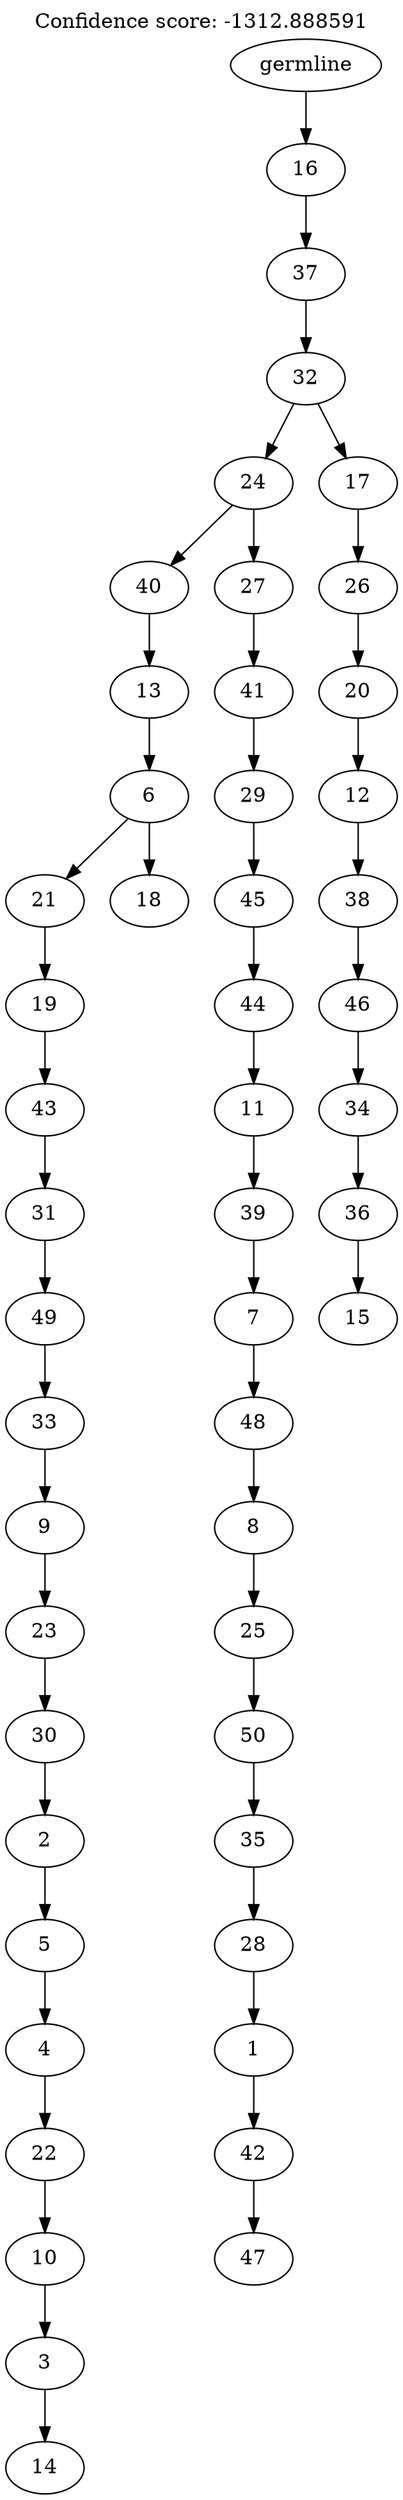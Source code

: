 digraph g {
	"49" -> "50";
	"50" [label="14"];
	"48" -> "49";
	"49" [label="3"];
	"47" -> "48";
	"48" [label="10"];
	"46" -> "47";
	"47" [label="22"];
	"45" -> "46";
	"46" [label="4"];
	"44" -> "45";
	"45" [label="5"];
	"43" -> "44";
	"44" [label="2"];
	"42" -> "43";
	"43" [label="30"];
	"41" -> "42";
	"42" [label="23"];
	"40" -> "41";
	"41" [label="9"];
	"39" -> "40";
	"40" [label="33"];
	"38" -> "39";
	"39" [label="49"];
	"37" -> "38";
	"38" [label="31"];
	"36" -> "37";
	"37" [label="43"];
	"35" -> "36";
	"36" [label="19"];
	"33" -> "34";
	"34" [label="18"];
	"33" -> "35";
	"35" [label="21"];
	"32" -> "33";
	"33" [label="6"];
	"31" -> "32";
	"32" [label="13"];
	"29" -> "30";
	"30" [label="47"];
	"28" -> "29";
	"29" [label="42"];
	"27" -> "28";
	"28" [label="1"];
	"26" -> "27";
	"27" [label="28"];
	"25" -> "26";
	"26" [label="35"];
	"24" -> "25";
	"25" [label="50"];
	"23" -> "24";
	"24" [label="25"];
	"22" -> "23";
	"23" [label="8"];
	"21" -> "22";
	"22" [label="48"];
	"20" -> "21";
	"21" [label="7"];
	"19" -> "20";
	"20" [label="39"];
	"18" -> "19";
	"19" [label="11"];
	"17" -> "18";
	"18" [label="44"];
	"16" -> "17";
	"17" [label="45"];
	"15" -> "16";
	"16" [label="29"];
	"14" -> "15";
	"15" [label="41"];
	"13" -> "14";
	"14" [label="27"];
	"13" -> "31";
	"31" [label="40"];
	"11" -> "12";
	"12" [label="15"];
	"10" -> "11";
	"11" [label="36"];
	"9" -> "10";
	"10" [label="34"];
	"8" -> "9";
	"9" [label="46"];
	"7" -> "8";
	"8" [label="38"];
	"6" -> "7";
	"7" [label="12"];
	"5" -> "6";
	"6" [label="20"];
	"4" -> "5";
	"5" [label="26"];
	"3" -> "4";
	"4" [label="17"];
	"3" -> "13";
	"13" [label="24"];
	"2" -> "3";
	"3" [label="32"];
	"1" -> "2";
	"2" [label="37"];
	"0" -> "1";
	"1" [label="16"];
	"0" [label="germline"];
	labelloc="t";
	label="Confidence score: -1312.888591";
}
